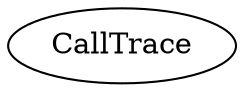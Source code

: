 
#pragma once

digraph CallTrace {

	#define digraph subgraph
	//includes are here
	#undef digraph

	CallTrace;
}